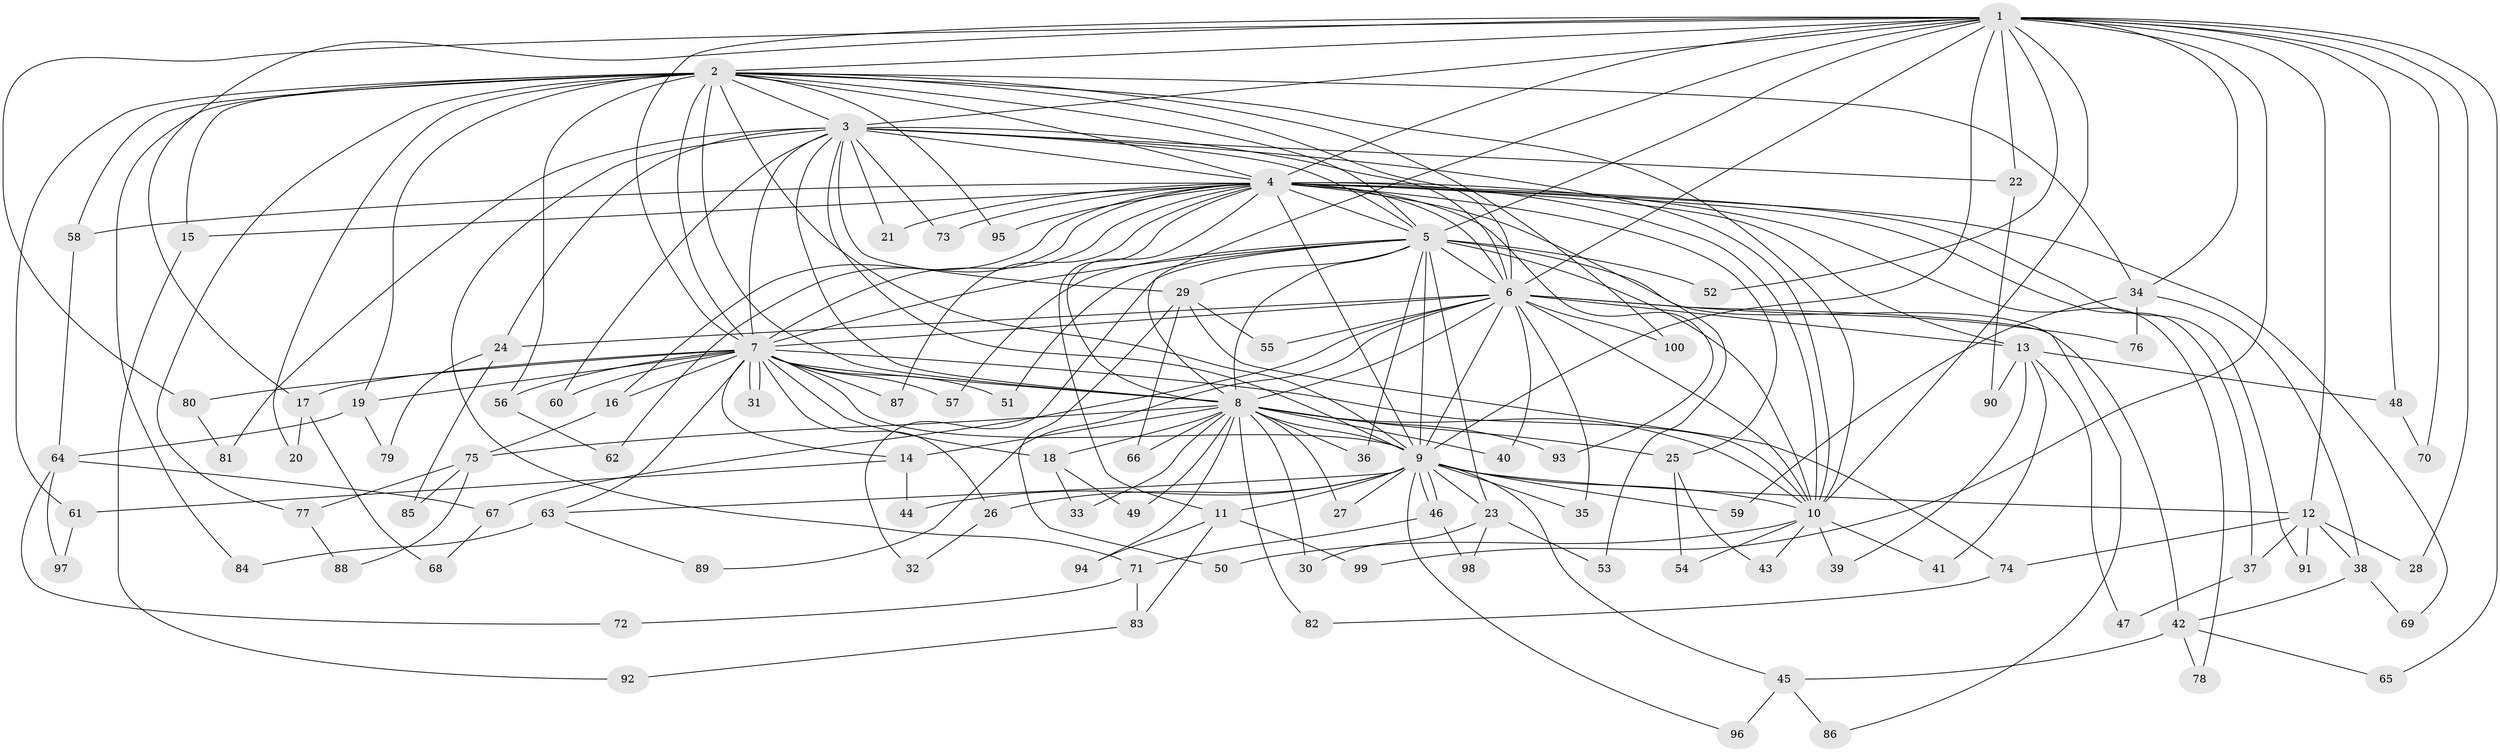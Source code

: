 // Generated by graph-tools (version 1.1) at 2025/01/03/09/25 03:01:32]
// undirected, 100 vertices, 225 edges
graph export_dot {
graph [start="1"]
  node [color=gray90,style=filled];
  1;
  2;
  3;
  4;
  5;
  6;
  7;
  8;
  9;
  10;
  11;
  12;
  13;
  14;
  15;
  16;
  17;
  18;
  19;
  20;
  21;
  22;
  23;
  24;
  25;
  26;
  27;
  28;
  29;
  30;
  31;
  32;
  33;
  34;
  35;
  36;
  37;
  38;
  39;
  40;
  41;
  42;
  43;
  44;
  45;
  46;
  47;
  48;
  49;
  50;
  51;
  52;
  53;
  54;
  55;
  56;
  57;
  58;
  59;
  60;
  61;
  62;
  63;
  64;
  65;
  66;
  67;
  68;
  69;
  70;
  71;
  72;
  73;
  74;
  75;
  76;
  77;
  78;
  79;
  80;
  81;
  82;
  83;
  84;
  85;
  86;
  87;
  88;
  89;
  90;
  91;
  92;
  93;
  94;
  95;
  96;
  97;
  98;
  99;
  100;
  1 -- 2;
  1 -- 3;
  1 -- 4;
  1 -- 5;
  1 -- 6;
  1 -- 7;
  1 -- 8;
  1 -- 9;
  1 -- 10;
  1 -- 12;
  1 -- 17;
  1 -- 22;
  1 -- 28;
  1 -- 34;
  1 -- 48;
  1 -- 52;
  1 -- 65;
  1 -- 70;
  1 -- 80;
  1 -- 99;
  2 -- 3;
  2 -- 4;
  2 -- 5;
  2 -- 6;
  2 -- 7;
  2 -- 8;
  2 -- 9;
  2 -- 10;
  2 -- 15;
  2 -- 19;
  2 -- 20;
  2 -- 34;
  2 -- 56;
  2 -- 58;
  2 -- 61;
  2 -- 77;
  2 -- 84;
  2 -- 95;
  2 -- 100;
  3 -- 4;
  3 -- 5;
  3 -- 6;
  3 -- 7;
  3 -- 8;
  3 -- 9;
  3 -- 10;
  3 -- 21;
  3 -- 22;
  3 -- 24;
  3 -- 29;
  3 -- 60;
  3 -- 71;
  3 -- 73;
  3 -- 81;
  4 -- 5;
  4 -- 6;
  4 -- 7;
  4 -- 8;
  4 -- 9;
  4 -- 10;
  4 -- 11;
  4 -- 13;
  4 -- 15;
  4 -- 16;
  4 -- 21;
  4 -- 25;
  4 -- 37;
  4 -- 53;
  4 -- 58;
  4 -- 62;
  4 -- 69;
  4 -- 73;
  4 -- 78;
  4 -- 87;
  4 -- 91;
  4 -- 93;
  4 -- 95;
  5 -- 6;
  5 -- 7;
  5 -- 8;
  5 -- 9;
  5 -- 10;
  5 -- 23;
  5 -- 29;
  5 -- 32;
  5 -- 36;
  5 -- 51;
  5 -- 52;
  5 -- 57;
  5 -- 86;
  6 -- 7;
  6 -- 8;
  6 -- 9;
  6 -- 10;
  6 -- 13;
  6 -- 24;
  6 -- 35;
  6 -- 40;
  6 -- 42;
  6 -- 55;
  6 -- 67;
  6 -- 76;
  6 -- 89;
  6 -- 100;
  7 -- 8;
  7 -- 9;
  7 -- 10;
  7 -- 14;
  7 -- 16;
  7 -- 17;
  7 -- 18;
  7 -- 19;
  7 -- 26;
  7 -- 31;
  7 -- 31;
  7 -- 51;
  7 -- 56;
  7 -- 57;
  7 -- 60;
  7 -- 63;
  7 -- 80;
  7 -- 87;
  8 -- 9;
  8 -- 10;
  8 -- 14;
  8 -- 18;
  8 -- 25;
  8 -- 27;
  8 -- 30;
  8 -- 33;
  8 -- 36;
  8 -- 40;
  8 -- 49;
  8 -- 66;
  8 -- 75;
  8 -- 82;
  8 -- 93;
  8 -- 94;
  9 -- 10;
  9 -- 11;
  9 -- 12;
  9 -- 23;
  9 -- 26;
  9 -- 27;
  9 -- 35;
  9 -- 44;
  9 -- 45;
  9 -- 46;
  9 -- 46;
  9 -- 59;
  9 -- 63;
  9 -- 96;
  10 -- 39;
  10 -- 41;
  10 -- 43;
  10 -- 50;
  10 -- 54;
  11 -- 83;
  11 -- 94;
  11 -- 99;
  12 -- 28;
  12 -- 37;
  12 -- 38;
  12 -- 74;
  12 -- 91;
  13 -- 39;
  13 -- 41;
  13 -- 47;
  13 -- 48;
  13 -- 90;
  14 -- 44;
  14 -- 61;
  15 -- 92;
  16 -- 75;
  17 -- 20;
  17 -- 68;
  18 -- 33;
  18 -- 49;
  19 -- 64;
  19 -- 79;
  22 -- 90;
  23 -- 30;
  23 -- 53;
  23 -- 98;
  24 -- 79;
  24 -- 85;
  25 -- 43;
  25 -- 54;
  26 -- 32;
  29 -- 50;
  29 -- 55;
  29 -- 66;
  29 -- 74;
  34 -- 38;
  34 -- 59;
  34 -- 76;
  37 -- 47;
  38 -- 42;
  38 -- 69;
  42 -- 45;
  42 -- 65;
  42 -- 78;
  45 -- 86;
  45 -- 96;
  46 -- 71;
  46 -- 98;
  48 -- 70;
  56 -- 62;
  58 -- 64;
  61 -- 97;
  63 -- 84;
  63 -- 89;
  64 -- 67;
  64 -- 72;
  64 -- 97;
  67 -- 68;
  71 -- 72;
  71 -- 83;
  74 -- 82;
  75 -- 77;
  75 -- 85;
  75 -- 88;
  77 -- 88;
  80 -- 81;
  83 -- 92;
}
